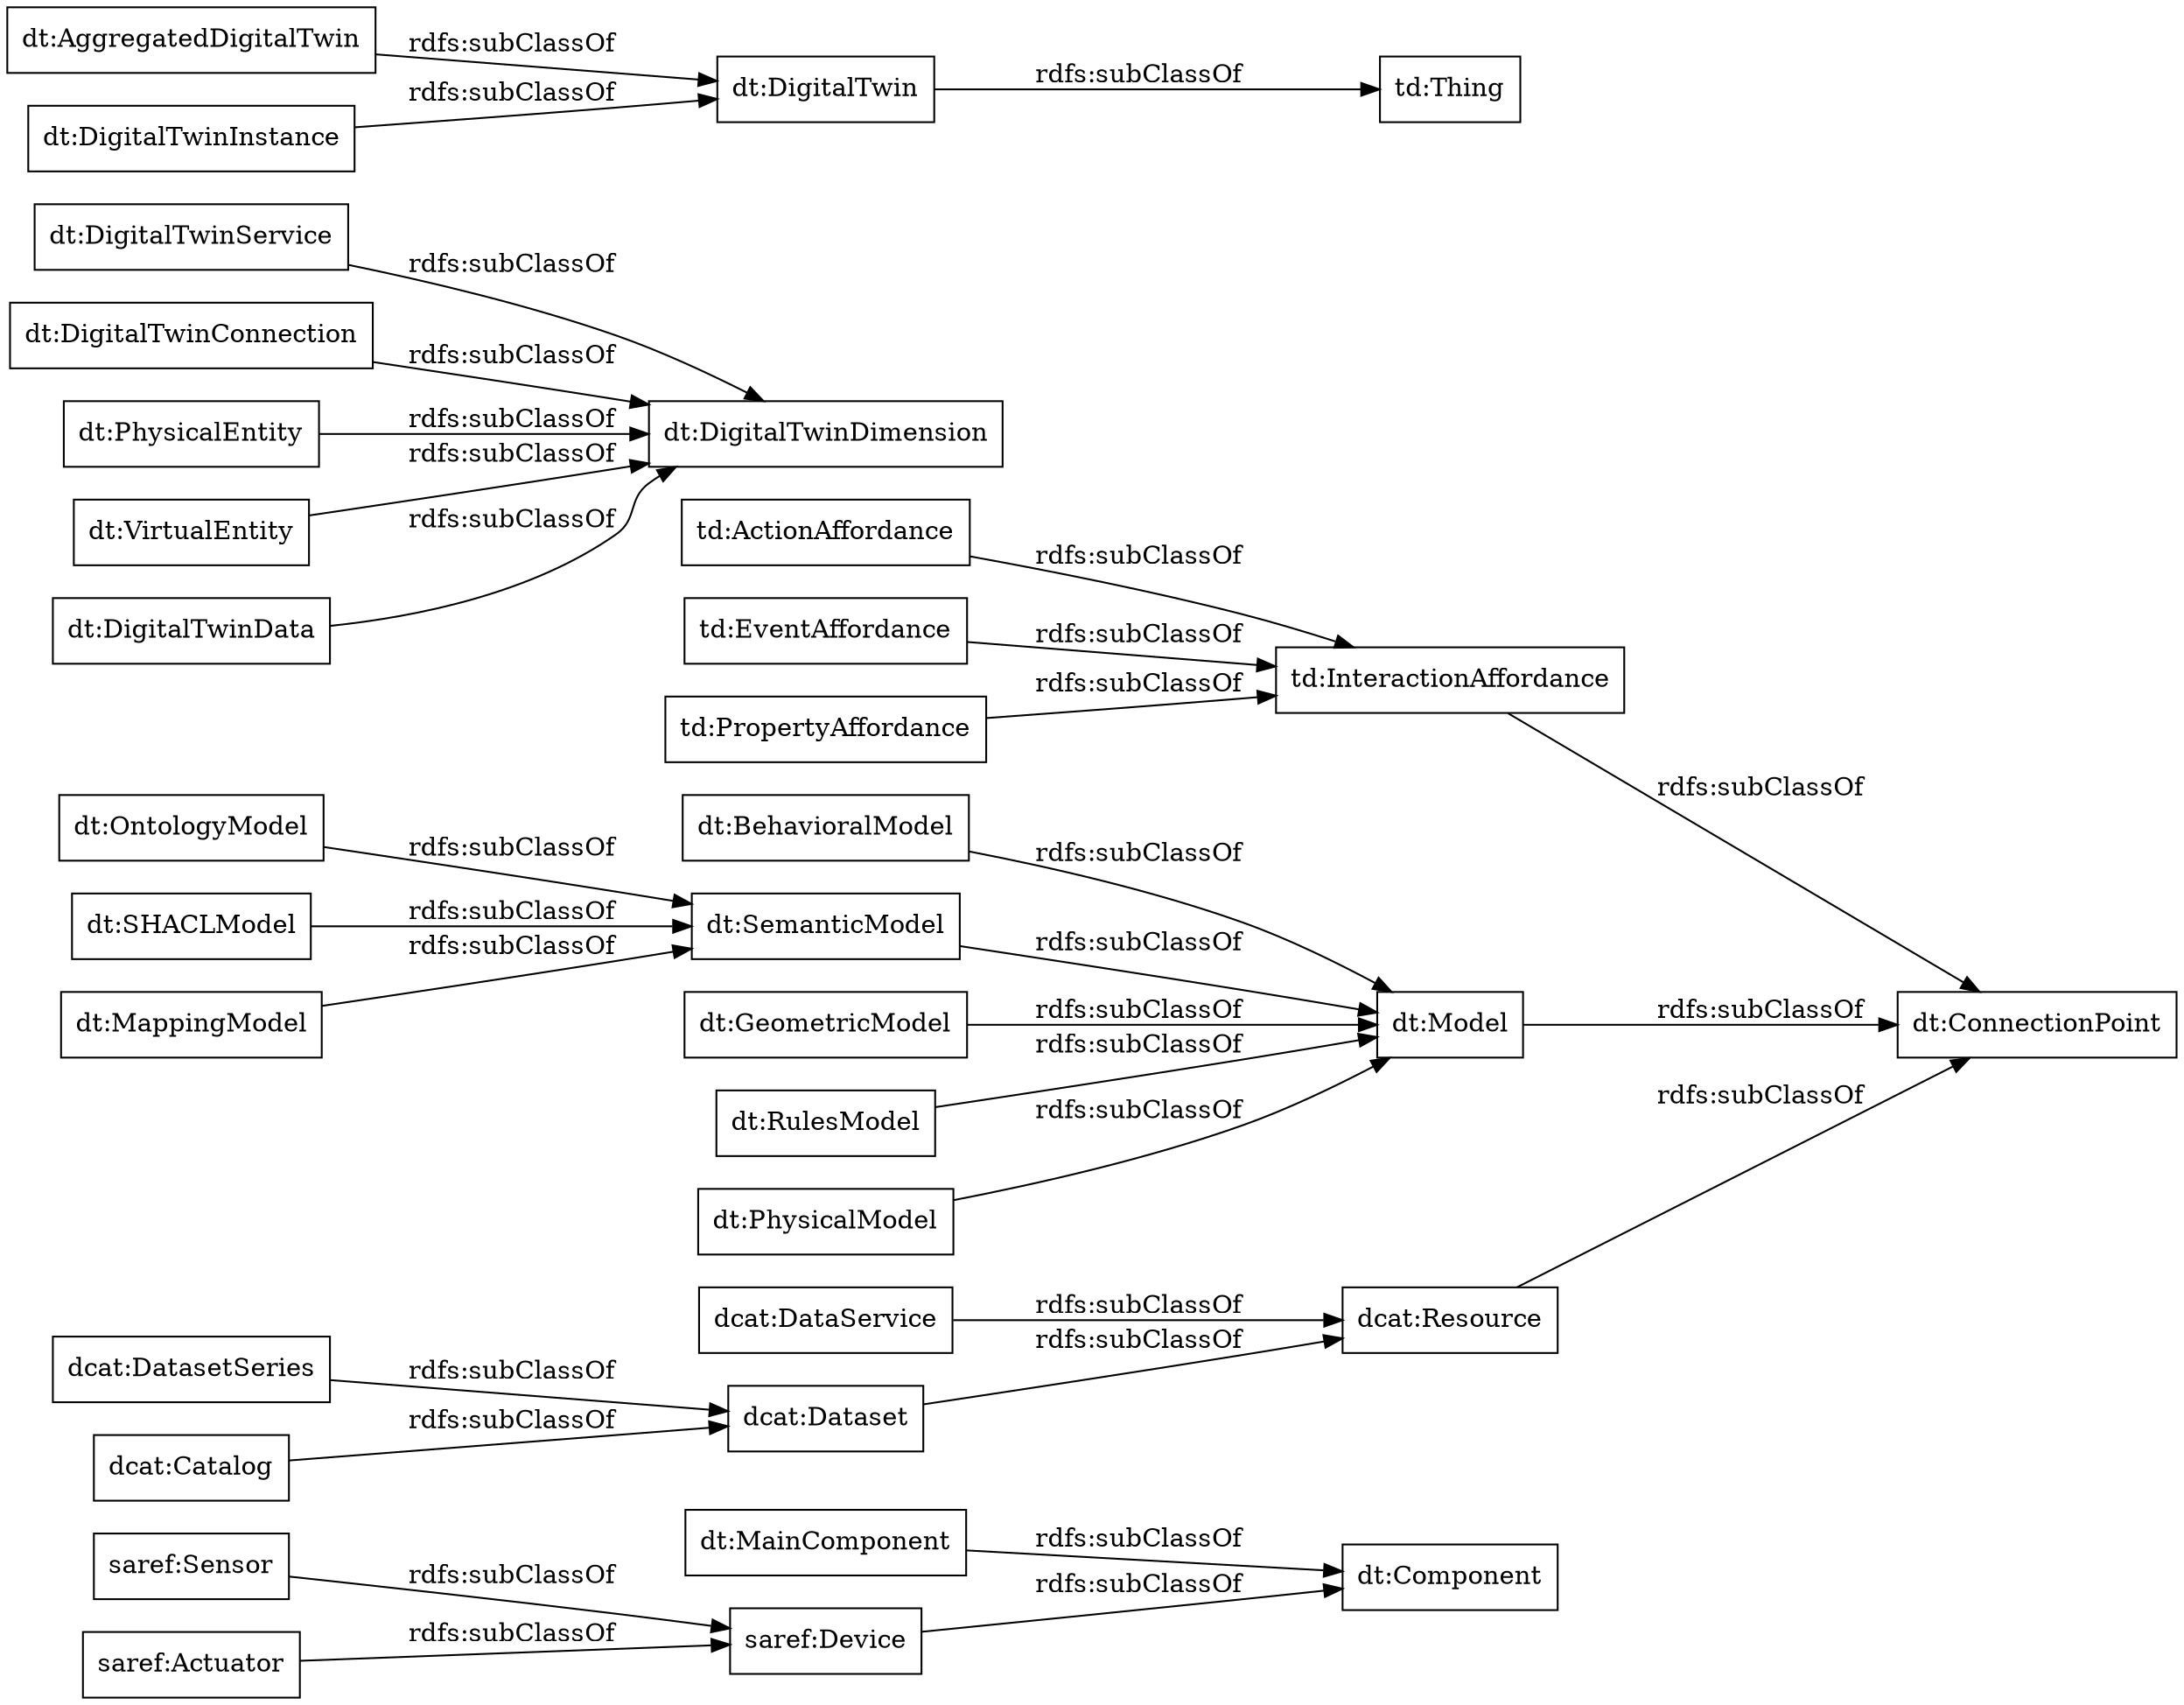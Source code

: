 digraph ar2dtool_diagram { 
rankdir=LR;
size="1000"
node [shape = rectangle, color="black"]; "dt:Component" "dcat:Dataset" "dt:MainComponent" "dt:DigitalTwinDimension" "dcat:DataService" "saref:Device" "dt:AggregatedDigitalTwin" "td:InteractionAffordance" "dt:BehavioralModel" "td:ActionAffordance" "dt:SemanticModel" "dt:DigitalTwinService" "dt:DigitalTwinConnection" "dt:GeometricModel" "td:EventAffordance" "dt:OntologyModel" "dt:DigitalTwin" "dt:PhysicalEntity" "dt:DigitalTwinInstance" "dt:SHACLModel" "dcat:DatasetSeries" "dt:RulesModel" "dcat:Resource" "dcat:Catalog" "dt:VirtualEntity" "dt:PhysicalModel" "dt:DigitalTwinData" "dt:MappingModel" "saref:Sensor" "dt:Model" "saref:Actuator" "td:Thing" "td:PropertyAffordance" "dt:ConnectionPoint" ; /*classes style*/
	"dt:DigitalTwinInstance" -> "dt:DigitalTwin" [ label = "rdfs:subClassOf" ];
	"dcat:DatasetSeries" -> "dcat:Dataset" [ label = "rdfs:subClassOf" ];
	"dt:BehavioralModel" -> "dt:Model" [ label = "rdfs:subClassOf" ];
	"dt:PhysicalEntity" -> "dt:DigitalTwinDimension" [ label = "rdfs:subClassOf" ];
	"td:EventAffordance" -> "td:InteractionAffordance" [ label = "rdfs:subClassOf" ];
	"dt:OntologyModel" -> "dt:SemanticModel" [ label = "rdfs:subClassOf" ];
	"dt:PhysicalModel" -> "dt:Model" [ label = "rdfs:subClassOf" ];
	"dcat:Catalog" -> "dcat:Dataset" [ label = "rdfs:subClassOf" ];
	"saref:Actuator" -> "saref:Device" [ label = "rdfs:subClassOf" ];
	"dt:VirtualEntity" -> "dt:DigitalTwinDimension" [ label = "rdfs:subClassOf" ];
	"saref:Device" -> "dt:Component" [ label = "rdfs:subClassOf" ];
	"dt:DigitalTwinConnection" -> "dt:DigitalTwinDimension" [ label = "rdfs:subClassOf" ];
	"saref:Sensor" -> "saref:Device" [ label = "rdfs:subClassOf" ];
	"dt:DigitalTwinService" -> "dt:DigitalTwinDimension" [ label = "rdfs:subClassOf" ];
	"dt:DigitalTwin" -> "td:Thing" [ label = "rdfs:subClassOf" ];
	"dt:SHACLModel" -> "dt:SemanticModel" [ label = "rdfs:subClassOf" ];
	"dt:MainComponent" -> "dt:Component" [ label = "rdfs:subClassOf" ];
	"dcat:Resource" -> "dt:ConnectionPoint" [ label = "rdfs:subClassOf" ];
	"dt:AggregatedDigitalTwin" -> "dt:DigitalTwin" [ label = "rdfs:subClassOf" ];
	"dt:Model" -> "dt:ConnectionPoint" [ label = "rdfs:subClassOf" ];
	"dt:DigitalTwinData" -> "dt:DigitalTwinDimension" [ label = "rdfs:subClassOf" ];
	"dt:MappingModel" -> "dt:SemanticModel" [ label = "rdfs:subClassOf" ];
	"dcat:Dataset" -> "dcat:Resource" [ label = "rdfs:subClassOf" ];
	"td:PropertyAffordance" -> "td:InteractionAffordance" [ label = "rdfs:subClassOf" ];
	"dt:SemanticModel" -> "dt:Model" [ label = "rdfs:subClassOf" ];
	"dt:GeometricModel" -> "dt:Model" [ label = "rdfs:subClassOf" ];
	"dt:RulesModel" -> "dt:Model" [ label = "rdfs:subClassOf" ];
	"dcat:DataService" -> "dcat:Resource" [ label = "rdfs:subClassOf" ];
	"td:InteractionAffordance" -> "dt:ConnectionPoint" [ label = "rdfs:subClassOf" ];
	"td:ActionAffordance" -> "td:InteractionAffordance" [ label = "rdfs:subClassOf" ];

}

